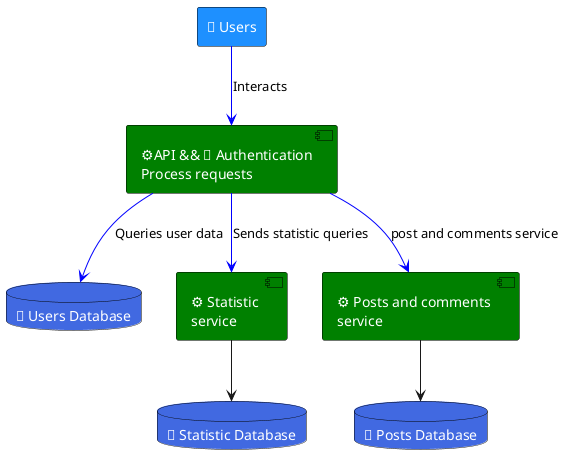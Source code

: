 @startuml
skinparam rectangle {
    BackgroundColor DodgerBlue
    BorderColor Black
    FontColor White
}
skinparam database {
    BackgroundColor RoyalBlue
    BorderColor Black
    FontColor White
}
skinparam component {
    BackgroundColor Green
    BorderColor Black
    FontColor White
}
skinparam agent {
    BackgroundColor Gold
    BorderColor Black
    FontColor Black
}

rectangle "👥 Users" as Users
component "⚙API && 🔐 Authentication\nProcess requests" as API
database "💾 Users Database" as UsersDB
database "💾 Posts Database" as PostsDB
database "💾 Statistic Database" as StatisticDb
component "⚙ Statistic \nservice" as StatisticService
component "⚙ Posts and comments \nservice" as PostAndComments

Users -[#0000FF]-> API : "Interacts"
API -[#0000FF]-> UsersDB : "Queries user data"
API -[#0000FF]-> StatisticService : "Sends statistic queries"
API -[#0000FF]-> PostAndComments : "post and comments service"
PostAndComments --> PostsDB
StatisticService --> StatisticDb
@enduml
